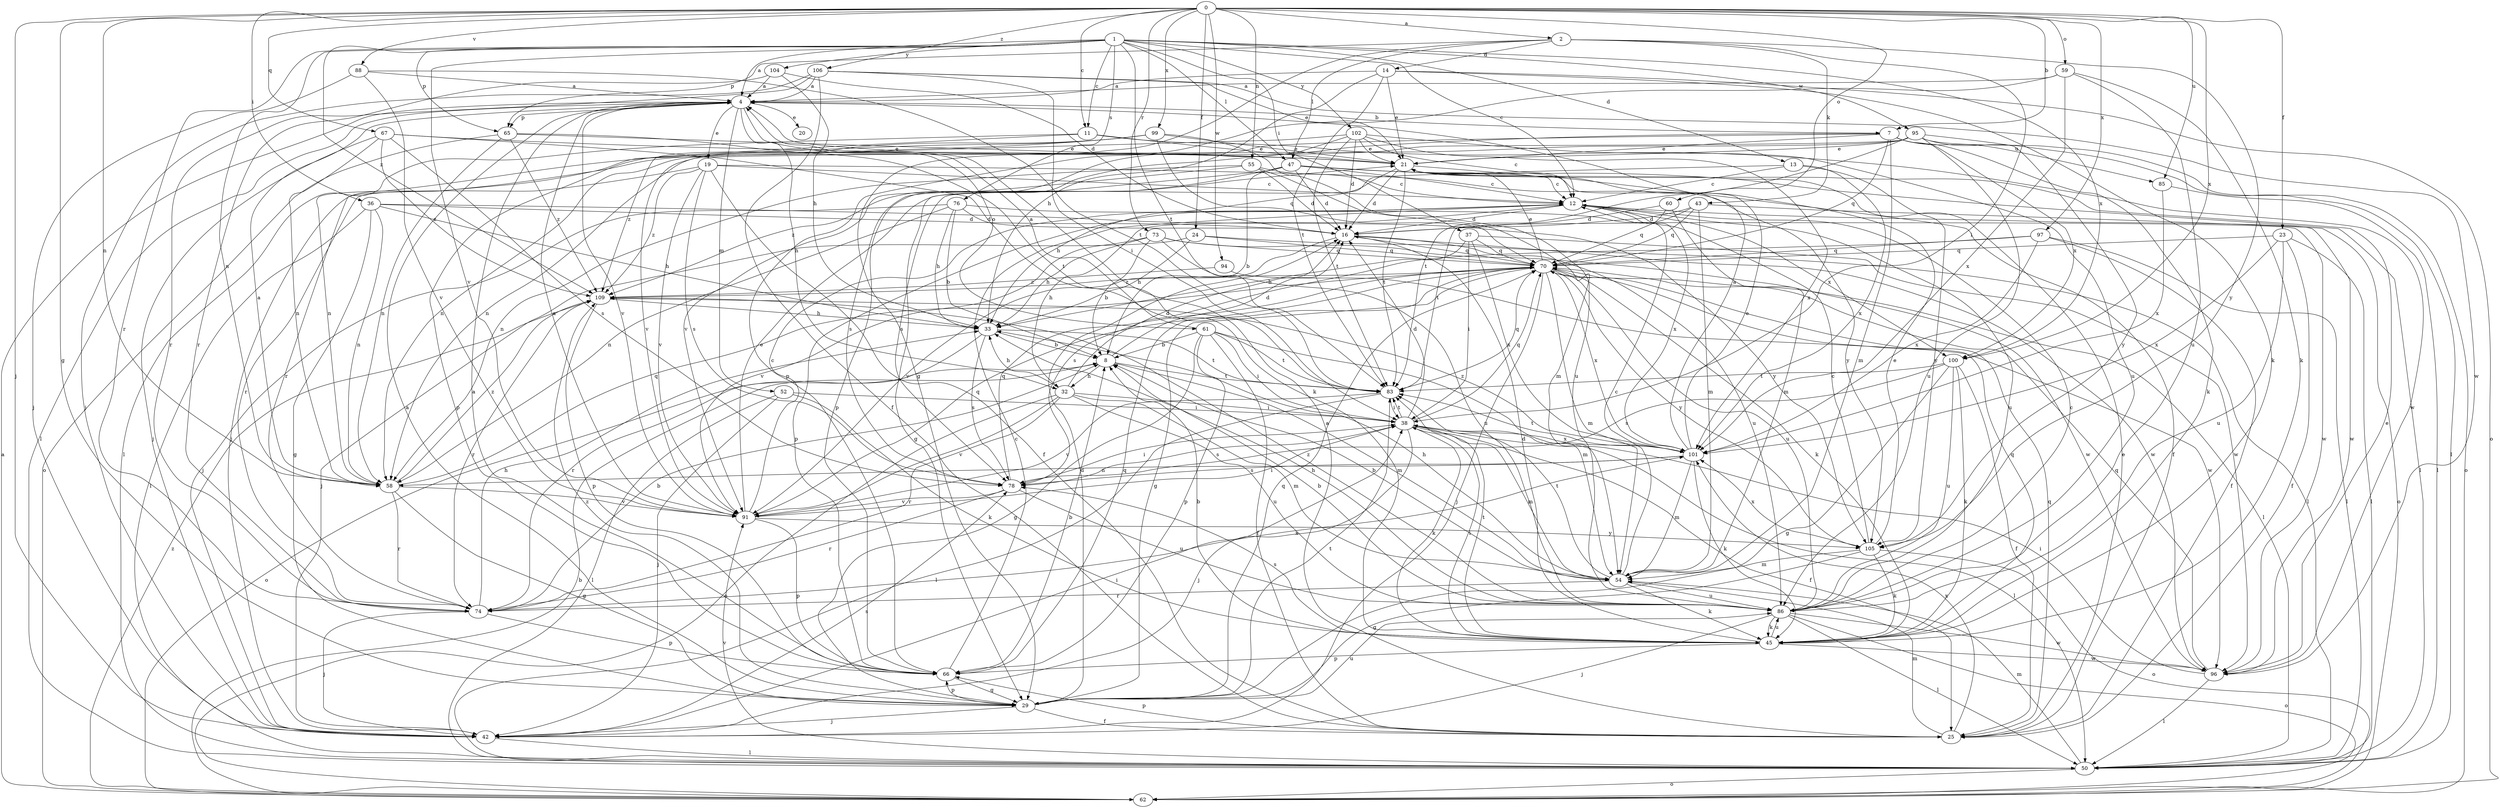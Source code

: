 strict digraph  {
0;
1;
2;
4;
7;
8;
11;
12;
13;
14;
16;
19;
20;
21;
23;
24;
25;
29;
32;
33;
36;
37;
38;
42;
43;
45;
47;
50;
52;
54;
55;
58;
59;
60;
61;
62;
65;
66;
67;
70;
73;
74;
76;
78;
83;
85;
86;
88;
91;
94;
95;
96;
97;
99;
100;
101;
102;
104;
105;
106;
109;
0 -> 2  [label=a];
0 -> 7  [label=b];
0 -> 11  [label=c];
0 -> 23  [label=f];
0 -> 24  [label=f];
0 -> 29  [label=g];
0 -> 36  [label=i];
0 -> 42  [label=j];
0 -> 55  [label=n];
0 -> 58  [label=n];
0 -> 59  [label=o];
0 -> 60  [label=o];
0 -> 67  [label=q];
0 -> 73  [label=r];
0 -> 85  [label=u];
0 -> 88  [label=v];
0 -> 94  [label=w];
0 -> 97  [label=x];
0 -> 99  [label=x];
0 -> 100  [label=x];
0 -> 106  [label=z];
1 -> 4  [label=a];
1 -> 11  [label=c];
1 -> 12  [label=c];
1 -> 13  [label=d];
1 -> 37  [label=i];
1 -> 47  [label=l];
1 -> 58  [label=n];
1 -> 65  [label=p];
1 -> 74  [label=r];
1 -> 76  [label=s];
1 -> 83  [label=t];
1 -> 91  [label=v];
1 -> 95  [label=w];
1 -> 100  [label=x];
1 -> 102  [label=y];
1 -> 104  [label=y];
1 -> 109  [label=z];
2 -> 14  [label=d];
2 -> 29  [label=g];
2 -> 38  [label=i];
2 -> 43  [label=k];
2 -> 47  [label=l];
2 -> 65  [label=p];
2 -> 105  [label=y];
4 -> 7  [label=b];
4 -> 19  [label=e];
4 -> 20  [label=e];
4 -> 32  [label=h];
4 -> 50  [label=l];
4 -> 52  [label=m];
4 -> 61  [label=o];
4 -> 65  [label=p];
4 -> 91  [label=v];
7 -> 21  [label=e];
7 -> 45  [label=k];
7 -> 54  [label=m];
7 -> 58  [label=n];
7 -> 66  [label=p];
7 -> 70  [label=q];
7 -> 85  [label=u];
7 -> 100  [label=x];
8 -> 16  [label=d];
8 -> 32  [label=h];
8 -> 54  [label=m];
8 -> 62  [label=o];
8 -> 83  [label=t];
11 -> 21  [label=e];
11 -> 50  [label=l];
11 -> 66  [label=p];
11 -> 96  [label=w];
12 -> 16  [label=d];
12 -> 32  [label=h];
12 -> 66  [label=p];
12 -> 86  [label=u];
12 -> 96  [label=w];
12 -> 100  [label=x];
12 -> 101  [label=x];
13 -> 12  [label=c];
13 -> 78  [label=s];
13 -> 101  [label=x];
13 -> 105  [label=y];
14 -> 4  [label=a];
14 -> 21  [label=e];
14 -> 33  [label=h];
14 -> 45  [label=k];
14 -> 62  [label=o];
14 -> 83  [label=t];
16 -> 70  [label=q];
16 -> 86  [label=u];
16 -> 91  [label=v];
16 -> 96  [label=w];
19 -> 12  [label=c];
19 -> 25  [label=f];
19 -> 74  [label=r];
19 -> 78  [label=s];
19 -> 91  [label=v];
19 -> 105  [label=y];
19 -> 109  [label=z];
21 -> 12  [label=c];
21 -> 16  [label=d];
21 -> 33  [label=h];
21 -> 83  [label=t];
23 -> 25  [label=f];
23 -> 50  [label=l];
23 -> 70  [label=q];
23 -> 86  [label=u];
23 -> 101  [label=x];
24 -> 33  [label=h];
24 -> 42  [label=j];
24 -> 50  [label=l];
24 -> 70  [label=q];
25 -> 4  [label=a];
25 -> 21  [label=e];
25 -> 54  [label=m];
25 -> 66  [label=p];
25 -> 70  [label=q];
25 -> 101  [label=x];
29 -> 4  [label=a];
29 -> 16  [label=d];
29 -> 25  [label=f];
29 -> 42  [label=j];
29 -> 66  [label=p];
29 -> 70  [label=q];
29 -> 83  [label=t];
29 -> 86  [label=u];
29 -> 109  [label=z];
32 -> 16  [label=d];
32 -> 33  [label=h];
32 -> 38  [label=i];
32 -> 54  [label=m];
32 -> 62  [label=o];
32 -> 74  [label=r];
32 -> 86  [label=u];
32 -> 91  [label=v];
33 -> 8  [label=b];
33 -> 74  [label=r];
33 -> 78  [label=s];
33 -> 83  [label=t];
36 -> 16  [label=d];
36 -> 29  [label=g];
36 -> 33  [label=h];
36 -> 50  [label=l];
36 -> 58  [label=n];
36 -> 105  [label=y];
37 -> 33  [label=h];
37 -> 38  [label=i];
37 -> 70  [label=q];
37 -> 96  [label=w];
37 -> 101  [label=x];
38 -> 16  [label=d];
38 -> 25  [label=f];
38 -> 42  [label=j];
38 -> 45  [label=k];
38 -> 50  [label=l];
38 -> 54  [label=m];
38 -> 70  [label=q];
38 -> 78  [label=s];
38 -> 83  [label=t];
38 -> 101  [label=x];
42 -> 38  [label=i];
42 -> 50  [label=l];
42 -> 78  [label=s];
43 -> 16  [label=d];
43 -> 54  [label=m];
43 -> 62  [label=o];
43 -> 70  [label=q];
43 -> 83  [label=t];
45 -> 8  [label=b];
45 -> 16  [label=d];
45 -> 38  [label=i];
45 -> 66  [label=p];
45 -> 70  [label=q];
45 -> 78  [label=s];
45 -> 83  [label=t];
45 -> 86  [label=u];
45 -> 96  [label=w];
47 -> 8  [label=b];
47 -> 12  [label=c];
47 -> 16  [label=d];
47 -> 25  [label=f];
47 -> 29  [label=g];
47 -> 50  [label=l];
47 -> 78  [label=s];
50 -> 54  [label=m];
50 -> 62  [label=o];
50 -> 91  [label=v];
52 -> 38  [label=i];
52 -> 42  [label=j];
52 -> 45  [label=k];
52 -> 50  [label=l];
54 -> 8  [label=b];
54 -> 12  [label=c];
54 -> 33  [label=h];
54 -> 45  [label=k];
54 -> 74  [label=r];
54 -> 83  [label=t];
54 -> 86  [label=u];
55 -> 12  [label=c];
55 -> 16  [label=d];
55 -> 54  [label=m];
55 -> 58  [label=n];
55 -> 109  [label=z];
58 -> 4  [label=a];
58 -> 29  [label=g];
58 -> 70  [label=q];
58 -> 74  [label=r];
58 -> 91  [label=v];
58 -> 109  [label=z];
59 -> 4  [label=a];
59 -> 45  [label=k];
59 -> 66  [label=p];
59 -> 86  [label=u];
59 -> 101  [label=x];
60 -> 16  [label=d];
60 -> 54  [label=m];
60 -> 70  [label=q];
61 -> 4  [label=a];
61 -> 8  [label=b];
61 -> 25  [label=f];
61 -> 29  [label=g];
61 -> 38  [label=i];
61 -> 54  [label=m];
61 -> 66  [label=p];
61 -> 83  [label=t];
62 -> 4  [label=a];
62 -> 8  [label=b];
62 -> 109  [label=z];
65 -> 21  [label=e];
65 -> 58  [label=n];
65 -> 62  [label=o];
65 -> 83  [label=t];
65 -> 109  [label=z];
66 -> 4  [label=a];
66 -> 8  [label=b];
66 -> 12  [label=c];
66 -> 29  [label=g];
66 -> 70  [label=q];
67 -> 21  [label=e];
67 -> 42  [label=j];
67 -> 45  [label=k];
67 -> 58  [label=n];
67 -> 78  [label=s];
67 -> 109  [label=z];
70 -> 21  [label=e];
70 -> 29  [label=g];
70 -> 42  [label=j];
70 -> 45  [label=k];
70 -> 50  [label=l];
70 -> 54  [label=m];
70 -> 86  [label=u];
70 -> 101  [label=x];
70 -> 105  [label=y];
70 -> 109  [label=z];
73 -> 8  [label=b];
73 -> 33  [label=h];
73 -> 70  [label=q];
73 -> 86  [label=u];
73 -> 91  [label=v];
73 -> 96  [label=w];
74 -> 8  [label=b];
74 -> 33  [label=h];
74 -> 42  [label=j];
74 -> 66  [label=p];
74 -> 101  [label=x];
76 -> 8  [label=b];
76 -> 16  [label=d];
76 -> 33  [label=h];
76 -> 42  [label=j];
76 -> 58  [label=n];
76 -> 96  [label=w];
78 -> 38  [label=i];
78 -> 70  [label=q];
78 -> 74  [label=r];
78 -> 86  [label=u];
78 -> 91  [label=v];
83 -> 38  [label=i];
83 -> 50  [label=l];
83 -> 70  [label=q];
83 -> 91  [label=v];
85 -> 50  [label=l];
85 -> 101  [label=x];
86 -> 8  [label=b];
86 -> 12  [label=c];
86 -> 33  [label=h];
86 -> 42  [label=j];
86 -> 45  [label=k];
86 -> 50  [label=l];
86 -> 62  [label=o];
86 -> 96  [label=w];
86 -> 109  [label=z];
88 -> 4  [label=a];
88 -> 42  [label=j];
88 -> 83  [label=t];
88 -> 91  [label=v];
91 -> 4  [label=a];
91 -> 12  [label=c];
91 -> 21  [label=e];
91 -> 38  [label=i];
91 -> 66  [label=p];
91 -> 70  [label=q];
91 -> 105  [label=y];
94 -> 96  [label=w];
94 -> 109  [label=z];
95 -> 21  [label=e];
95 -> 42  [label=j];
95 -> 50  [label=l];
95 -> 58  [label=n];
95 -> 62  [label=o];
95 -> 83  [label=t];
95 -> 86  [label=u];
95 -> 105  [label=y];
96 -> 21  [label=e];
96 -> 38  [label=i];
96 -> 50  [label=l];
96 -> 70  [label=q];
97 -> 25  [label=f];
97 -> 50  [label=l];
97 -> 70  [label=q];
97 -> 78  [label=s];
97 -> 101  [label=x];
99 -> 21  [label=e];
99 -> 58  [label=n];
99 -> 70  [label=q];
99 -> 86  [label=u];
99 -> 91  [label=v];
99 -> 109  [label=z];
100 -> 25  [label=f];
100 -> 29  [label=g];
100 -> 45  [label=k];
100 -> 78  [label=s];
100 -> 83  [label=t];
100 -> 86  [label=u];
101 -> 4  [label=a];
101 -> 21  [label=e];
101 -> 45  [label=k];
101 -> 54  [label=m];
101 -> 58  [label=n];
101 -> 78  [label=s];
101 -> 83  [label=t];
101 -> 109  [label=z];
102 -> 12  [label=c];
102 -> 16  [label=d];
102 -> 21  [label=e];
102 -> 74  [label=r];
102 -> 83  [label=t];
102 -> 86  [label=u];
102 -> 91  [label=v];
102 -> 101  [label=x];
104 -> 4  [label=a];
104 -> 16  [label=d];
104 -> 33  [label=h];
104 -> 74  [label=r];
105 -> 12  [label=c];
105 -> 21  [label=e];
105 -> 29  [label=g];
105 -> 45  [label=k];
105 -> 54  [label=m];
105 -> 62  [label=o];
105 -> 101  [label=x];
106 -> 4  [label=a];
106 -> 21  [label=e];
106 -> 25  [label=f];
106 -> 38  [label=i];
106 -> 42  [label=j];
106 -> 74  [label=r];
106 -> 96  [label=w];
109 -> 33  [label=h];
109 -> 66  [label=p];
109 -> 74  [label=r];
}
